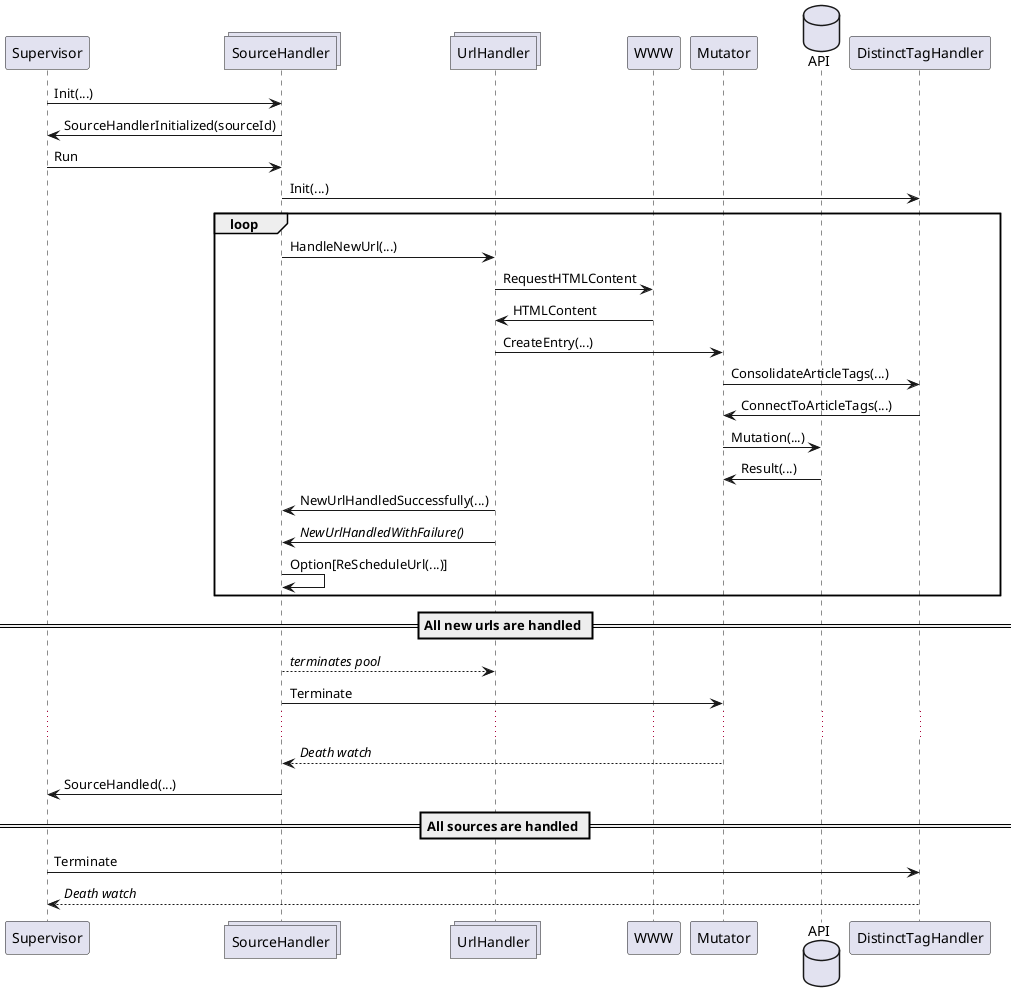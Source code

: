 @startuml
participant Supervisor
collections SourceHandler
collections UrlHandler
participant WWW
participant Mutator
database API


Supervisor -> SourceHandler: Init(...)
SourceHandler -> Supervisor: SourceHandlerInitialized(sourceId)
Supervisor -> SourceHandler: Run

SourceHandler -> DistinctTagHandler: Init(...)

loop
SourceHandler -> UrlHandler: HandleNewUrl(...)
UrlHandler -> WWW: RequestHTMLContent
WWW -> UrlHandler: HTMLContent

UrlHandler -> Mutator: CreateEntry(...)
Mutator -> DistinctTagHandler: ConsolidateArticleTags(...)
DistinctTagHandler -> Mutator: ConnectToArticleTags(...)
Mutator -> API: Mutation(...)
API -> Mutator: Result(...)
UrlHandler -> SourceHandler: NewUrlHandledSuccessfully(...)
UrlHandler -> SourceHandler: //NewUrlHandledWithFailure()//

SourceHandler -> SourceHandler: Option[ReScheduleUrl(...)]
end loop

== All new urls are handled ==

SourceHandler --> UrlHandler: //terminates pool//
SourceHandler -> Mutator: Terminate
...
Mutator --> SourceHandler: //Death watch//

SourceHandler -> Supervisor:SourceHandled(...)

== All sources are handled ==
Supervisor -> DistinctTagHandler: Terminate
DistinctTagHandler --> Supervisor: //Death watch//

@enduml